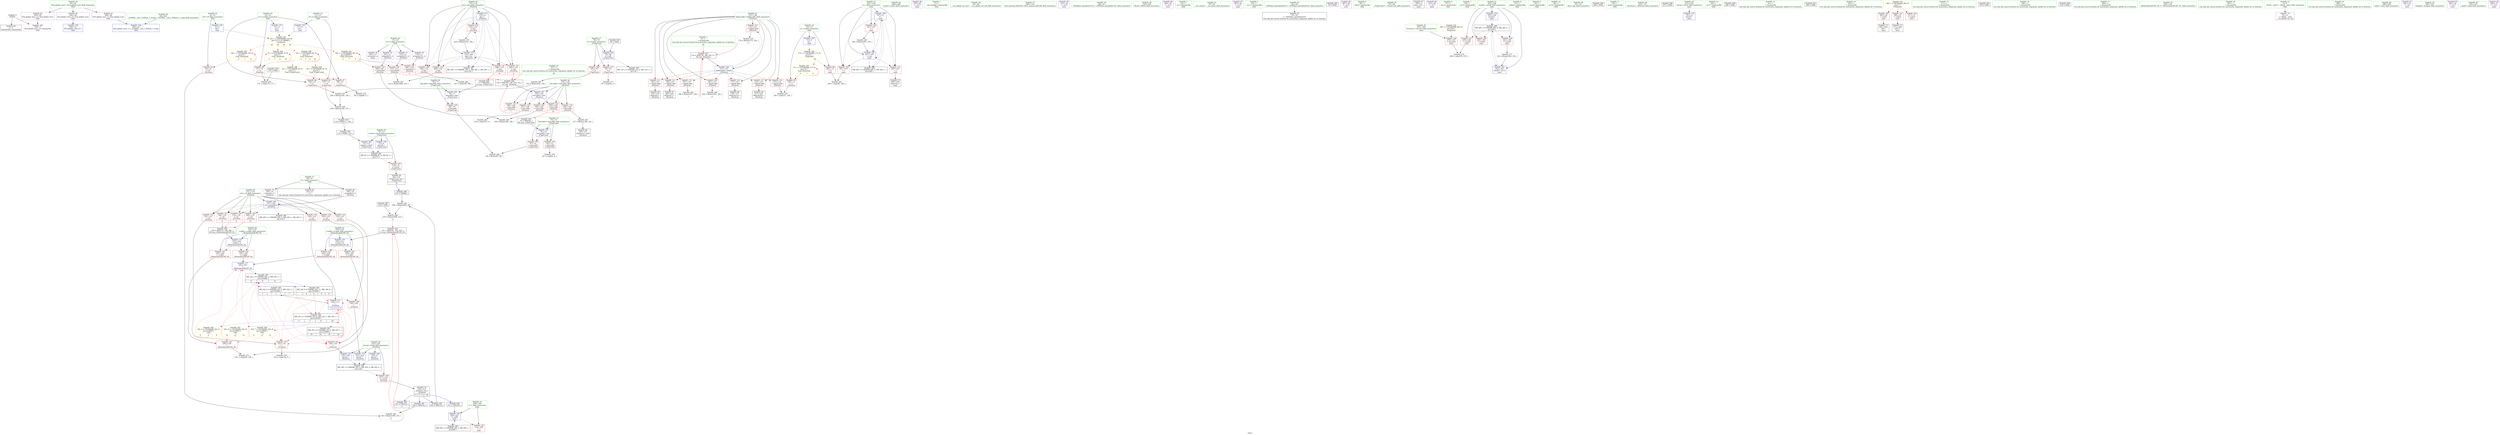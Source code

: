 digraph "SVFG" {
	label="SVFG";

	Node0x5583e8e8d9f0 [shape=record,color=grey,label="{NodeID: 0\nNullPtr}"];
	Node0x5583e8e8d9f0 -> Node0x5583e8e96830[style=solid];
	Node0x5583e8e8d9f0 -> Node0x5583e8e9cbd0[style=solid];
	Node0x5583e8e99e40 [shape=record,color=grey,label="{NodeID: 277\n95 = cmp(94, 9, )\n}"];
	Node0x5583e8e95930 [shape=record,color=red,label="{NodeID: 111\n143\<--127\n\<--depth.addr\n_Z5solveii\n}"];
	Node0x5583e8e95930 -> Node0x5583e8e96cd0[style=solid];
	Node0x5583e8e93b10 [shape=record,color=green,label="{NodeID: 28\n40\<--44\nllvm.global_ctors\<--llvm.global_ctors_field_insensitive\nGlob }"];
	Node0x5583e8e93b10 -> Node0x5583e8e98120[style=solid];
	Node0x5583e8e93b10 -> Node0x5583e8e98220[style=solid];
	Node0x5583e8e93b10 -> Node0x5583e8e98320[style=solid];
	Node0x5583e8eb5690 [shape=record,color=yellow,style=double,label="{NodeID: 305\n14V_1 = ENCHI(MR_14V_0)\npts\{10 \}\nFun[_Z5solveii]|{|<s1>5|<s2>7|<s3>9}}"];
	Node0x5583e8eb5690 -> Node0x5583e8e98420[style=dashed];
	Node0x5583e8eb5690:s1 -> Node0x5583e8eb5690[style=dashed,color=red];
	Node0x5583e8eb5690:s2 -> Node0x5583e8eb5690[style=dashed,color=red];
	Node0x5583e8eb5690:s3 -> Node0x5583e8eb5690[style=dashed,color=red];
	Node0x5583e8e9b9a0 [shape=record,color=red,label="{NodeID: 139\n213\<--212\n\<--arrayidx25\n_Z5solveii\n}"];
	Node0x5583e8e9b9a0 -> Node0x5583e8ea4800[style=solid];
	Node0x5583e8e96430 [shape=record,color=green,label="{NodeID: 56\n285\<--286\nprintf\<--printf_field_insensitive\n}"];
	Node0x5583e8e9d1b0 [shape=record,color=blue,label="{NodeID: 167\n129\<--124\nlast.addr\<--last\n_Z5solveii\n}"];
	Node0x5583e8e9d1b0 -> Node0x5583e8e9a890[style=dashed];
	Node0x5583e8e9d1b0 -> Node0x5583e8e9a960[style=dashed];
	Node0x5583e8e9d1b0 -> Node0x5583e8e9aa30[style=dashed];
	Node0x5583e8e9d1b0 -> Node0x5583e8e9ab00[style=dashed];
	Node0x5583e8e9d1b0 -> Node0x5583e8e9abd0[style=dashed];
	Node0x5583e8e97c40 [shape=record,color=purple,label="{NodeID: 84\n270\<--29\n\<--.str.3\nmain\n}"];
	Node0x5583e8e83750 [shape=record,color=green,label="{NodeID: 1\n7\<--1\n__dso_handle\<--dummyObj\nGlob }"];
	Node0x5583e8e99fc0 [shape=record,color=grey,label="{NodeID: 278\n83 = cmp(82, 9, )\n}"];
	Node0x5583e8e95a00 [shape=record,color=red,label="{NodeID: 112\n165\<--127\n\<--depth.addr\n_Z5solveii\n}"];
	Node0x5583e8e95a00 -> Node0x5583e8e96e70[style=solid];
	Node0x5583e8e93c10 [shape=record,color=green,label="{NodeID: 29\n45\<--46\n__cxx_global_var_init\<--__cxx_global_var_init_field_insensitive\n}"];
	Node0x5583e8eb57a0 [shape=record,color=yellow,style=double,label="{NodeID: 306\n2V_1 = ENCHI(MR_2V_0)\npts\{12 \}\nFun[_Z5solveii]|{<s0>5|<s1>7|<s2>9|<s3>10}}"];
	Node0x5583e8eb57a0:s0 -> Node0x5583e8eb57a0[style=dashed,color=red];
	Node0x5583e8eb57a0:s1 -> Node0x5583e8eb57a0[style=dashed,color=red];
	Node0x5583e8eb57a0:s2 -> Node0x5583e8eb57a0[style=dashed,color=red];
	Node0x5583e8eb57a0:s3 -> Node0x5583e8eb4710[style=dashed,color=red];
	Node0x5583e8e9ba70 [shape=record,color=red,label="{NodeID: 140\n224\<--223\n\<--\n_Z5solveii\n}"];
	Node0x5583e8e9ba70 -> Node0x5583e8e9d760[style=solid];
	Node0x5583e8e96530 [shape=record,color=green,label="{NodeID: 57\n309\<--310\nllvm.memset.p0i8.i64\<--llvm.memset.p0i8.i64_field_insensitive\n}"];
	Node0x5583e8e9d280 [shape=record,color=blue,label="{NodeID: 168\n125\<--9\nretval\<--\n_Z5solveii\n}"];
	Node0x5583e8e9d280 -> Node0x5583e8eb3310[style=dashed];
	Node0x5583e8e97d10 [shape=record,color=purple,label="{NodeID: 85\n272\<--32\n\<--.str.4\nmain\n}"];
	Node0x5583e8e83630 [shape=record,color=green,label="{NodeID: 2\n9\<--1\n\<--dummyObj\nCan only get source location for instruction, argument, global var or function.|{<s0>20}}"];
	Node0x5583e8e83630:s0 -> Node0x5583e8ecfee0[style=solid,color=red];
	Node0x5583e8e9a140 [shape=record,color=grey,label="{NodeID: 279\n153 = cmp(152, 9, )\n}"];
	Node0x5583e8e95ad0 [shape=record,color=red,label="{NodeID: 113\n175\<--127\n\<--depth.addr\n_Z5solveii\n}"];
	Node0x5583e8e95ad0 -> Node0x5583e8e996c0[style=solid];
	Node0x5583e8e93d10 [shape=record,color=green,label="{NodeID: 30\n49\<--50\n_ZNSt8ios_base4InitC1Ev\<--_ZNSt8ios_base4InitC1Ev_field_insensitive\n}"];
	Node0x5583e8eceb30 [shape=record,color=black,label="{NodeID: 390\n181 = PHI(122, )\n|{<s0>6}}"];
	Node0x5583e8eceb30:s0 -> Node0x5583e8ed0620[style=solid,color=red];
	Node0x5583e8eb5880 [shape=record,color=yellow,style=double,label="{NodeID: 307\n17V_1 = ENCHI(MR_17V_0)\npts\{14 \}\nFun[_Z5solveii]|{|<s1>5|<s2>7|<s3>9}}"];
	Node0x5583e8eb5880 -> Node0x5583e8e985c0[style=dashed];
	Node0x5583e8eb5880:s1 -> Node0x5583e8eb5880[style=dashed,color=red];
	Node0x5583e8eb5880:s2 -> Node0x5583e8eb5880[style=dashed,color=red];
	Node0x5583e8eb5880:s3 -> Node0x5583e8eb5880[style=dashed,color=red];
	Node0x5583e8e9bb40 [shape=record,color=red,label="{NodeID: 141\n239\<--232\n\<--a.addr\n_Z8checkminIiEvRT_S0_\n}"];
	Node0x5583e8e9bb40 -> Node0x5583e8e9be80[style=solid];
	Node0x5583e8e96630 [shape=record,color=green,label="{NodeID: 58\n319\<--320\nfflush\<--fflush_field_insensitive\n}"];
	Node0x5583e8e9d350 [shape=record,color=blue,label="{NodeID: 169\n131\<--149\nret\<--arrayidx2\n_Z5solveii\n}"];
	Node0x5583e8e9d350 -> Node0x5583e8e9aca0[style=dashed];
	Node0x5583e8e9d350 -> Node0x5583e8e9ad70[style=dashed];
	Node0x5583e8e9d350 -> Node0x5583e8e9ae40[style=dashed];
	Node0x5583e8e9d350 -> Node0x5583e8e9af10[style=dashed];
	Node0x5583e8e9d350 -> Node0x5583e8e9afe0[style=dashed];
	Node0x5583e8e9d350 -> Node0x5583e8e9b0b0[style=dashed];
	Node0x5583e8e9d350 -> Node0x5583e8e9b180[style=dashed];
	Node0x5583e8e9d350 -> Node0x5583e8eb3810[style=dashed];
	Node0x5583e8e97de0 [shape=record,color=purple,label="{NodeID: 86\n298\<--32\n\<--.str.4\nmain\n}"];
	Node0x5583e8e870c0 [shape=record,color=green,label="{NodeID: 3\n22\<--1\n.str\<--dummyObj\nGlob }"];
	Node0x5583e8e9a2c0 [shape=record,color=grey,label="{NodeID: 280\n197 = cmp(196, 198, )\n}"];
	Node0x5583e8e95ba0 [shape=record,color=red,label="{NodeID: 114\n177\<--127\n\<--depth.addr\n_Z5solveii\n}"];
	Node0x5583e8e95ba0 -> Node0x5583e8e96f40[style=solid];
	Node0x5583e8e93e10 [shape=record,color=green,label="{NodeID: 31\n55\<--56\n__cxa_atexit\<--__cxa_atexit_field_insensitive\n}"];
	Node0x5583e8eceda0 [shape=record,color=black,label="{NodeID: 391\n190 = PHI(122, )\n}"];
	Node0x5583e8eceda0 -> Node0x5583e8ea4080[style=solid];
	Node0x5583e8eb5960 [shape=record,color=yellow,style=double,label="{NodeID: 308\n4V_1 = ENCHI(MR_4V_0)\npts\{16 \}\nFun[_Z5solveii]|{|<s1>5|<s2>7|<s3>9|<s4>10}}"];
	Node0x5583e8eb5960 -> Node0x5583e8e94f70[style=dashed];
	Node0x5583e8eb5960:s1 -> Node0x5583e8eb5960[style=dashed,color=red];
	Node0x5583e8eb5960:s2 -> Node0x5583e8eb5960[style=dashed,color=red];
	Node0x5583e8eb5960:s3 -> Node0x5583e8eb5960[style=dashed,color=red];
	Node0x5583e8eb5960:s4 -> Node0x5583e8eb5230[style=dashed,color=red];
	Node0x5583e8e9bc10 [shape=record,color=red,label="{NodeID: 142\n244\<--232\n\<--a.addr\n_Z8checkminIiEvRT_S0_\n}"];
	Node0x5583e8e9bc10 -> Node0x5583e8e9d9d0[style=solid];
	Node0x5583e8e96730 [shape=record,color=green,label="{NodeID: 59\n42\<--344\n_GLOBAL__sub_I_ACRush_1_0.cpp\<--_GLOBAL__sub_I_ACRush_1_0.cpp_field_insensitive\n}"];
	Node0x5583e8e96730 -> Node0x5583e8e9cad0[style=solid];
	Node0x5583e8e9d420 [shape=record,color=blue,label="{NodeID: 170\n125\<--156\nretval\<--\n_Z5solveii\n}"];
	Node0x5583e8e9d420 -> Node0x5583e8eb3310[style=dashed];
	Node0x5583e8e97eb0 [shape=record,color=purple,label="{NodeID: 87\n283\<--34\n\<--.str.5\nmain\n}"];
	Node0x5583e8e920e0 [shape=record,color=green,label="{NodeID: 4\n24\<--1\n.str.1\<--dummyObj\nGlob }"];
	Node0x5583e8e9a440 [shape=record,color=grey,label="{NodeID: 281\n293 = cmp(291, 292, )\n}"];
	Node0x5583e8e95c70 [shape=record,color=red,label="{NodeID: 115\n187\<--127\n\<--depth.addr\n_Z5solveii\n}"];
	Node0x5583e8e95c70 -> Node0x5583e8ea4380[style=solid];
	Node0x5583e8e93f10 [shape=record,color=green,label="{NodeID: 32\n54\<--60\n_ZNSt8ios_base4InitD1Ev\<--_ZNSt8ios_base4InitD1Ev_field_insensitive\n}"];
	Node0x5583e8e93f10 -> Node0x5583e8e96b00[style=solid];
	Node0x5583e8eceea0 [shape=record,color=black,label="{NodeID: 392\n52 = PHI()\n}"];
	Node0x5583e8e9bce0 [shape=record,color=red,label="{NodeID: 143\n238\<--234\n\<--b.addr\n_Z8checkminIiEvRT_S0_\n}"];
	Node0x5583e8e9bce0 -> Node0x5583e8e99840[style=solid];
	Node0x5583e8e96830 [shape=record,color=black,label="{NodeID: 60\n2\<--3\ndummyVal\<--dummyVal\n}"];
	Node0x5583e8e9d4f0 [shape=record,color=blue,label="{NodeID: 171\n159\<--111\n\<--\n_Z5solveii\n|{|<s1>5|<s2>5|<s3>5|<s4>5}}"];
	Node0x5583e8e9d4f0 -> Node0x5583e8eb2e10[style=dashed];
	Node0x5583e8e9d4f0:s1 -> Node0x5583e8e9b660[style=dashed,color=red];
	Node0x5583e8e9d4f0:s2 -> Node0x5583e8e9b730[style=dashed,color=red];
	Node0x5583e8e9d4f0:s3 -> Node0x5583e8e9d4f0[style=dashed,color=red];
	Node0x5583e8e9d4f0:s4 -> Node0x5583e8eb4210[style=dashed,color=red];
	Node0x5583e8e97f80 [shape=record,color=purple,label="{NodeID: 88\n287\<--36\n\<--.str.6\nmain\n}"];
	Node0x5583e8e92170 [shape=record,color=green,label="{NodeID: 5\n26\<--1\nstdin\<--dummyObj\nGlob }"];
	Node0x5583e8e9a5c0 [shape=record,color=grey,label="{NodeID: 282\n162 = cmp(161, 9, )\n}"];
	Node0x5583e8e9a6f0 [shape=record,color=red,label="{NodeID: 116\n201\<--127\n\<--depth.addr\n_Z5solveii\n}"];
	Node0x5583e8e9a6f0 -> Node0x5583e8ea4980[style=solid];
	Node0x5583e8e94010 [shape=record,color=green,label="{NodeID: 33\n67\<--68\n_Z7getCostii\<--_Z7getCostii_field_insensitive\n}"];
	Node0x5583e8ecef70 [shape=record,color=black,label="{NodeID: 393\n90 = PHI()\n}"];
	Node0x5583e8ecef70 -> Node0x5583e8e9cf40[style=solid];
	Node0x5583e8e9bdb0 [shape=record,color=red,label="{NodeID: 144\n243\<--234\n\<--b.addr\n_Z8checkminIiEvRT_S0_\n}"];
	Node0x5583e8e9bdb0 -> Node0x5583e8e9d9d0[style=solid];
	Node0x5583e8e96930 [shape=record,color=black,label="{NodeID: 61\n250\<--9\nmain_ret\<--\nmain\n}"];
	Node0x5583e8ea2dc0 [shape=record,color=black,label="{NodeID: 255\n110 = PHI(111, 108, )\n}"];
	Node0x5583e8ea2dc0 -> Node0x5583e8ea3360[style=solid];
	Node0x5583e8e9d5c0 [shape=record,color=blue,label="{NodeID: 172\n133\<--9\nkey\<--\n_Z5solveii\n}"];
	Node0x5583e8e9d5c0 -> Node0x5583e8e9b250[style=dashed];
	Node0x5583e8e9d5c0 -> Node0x5583e8e9b320[style=dashed];
	Node0x5583e8e9d5c0 -> Node0x5583e8e9b3f0[style=dashed];
	Node0x5583e8e9d5c0 -> Node0x5583e8e9b4c0[style=dashed];
	Node0x5583e8e9d5c0 -> Node0x5583e8e9b590[style=dashed];
	Node0x5583e8e9d5c0 -> Node0x5583e8e9d690[style=dashed];
	Node0x5583e8e9d5c0 -> Node0x5583e8eb3d10[style=dashed];
	Node0x5583e8e98050 [shape=record,color=purple,label="{NodeID: 89\n315\<--38\n\<--.str.7\nmain\n}"];
	Node0x5583e8e92200 [shape=record,color=green,label="{NodeID: 6\n27\<--1\n.str.2\<--dummyObj\nGlob }"];
	Node0x5583e8ea7010 [shape=record,color=grey,label="{NodeID: 283\n172 = cmp(170, 171, )\n}"];
	Node0x5583e8e9a7c0 [shape=record,color=red,label="{NodeID: 117\n210\<--127\n\<--depth.addr\n_Z5solveii\n}"];
	Node0x5583e8e9a7c0 -> Node0x5583e8e97010[style=solid];
	Node0x5583e8e94110 [shape=record,color=green,label="{NodeID: 34\n72\<--73\nretval\<--retval_field_insensitive\n_Z7getCostii\n}"];
	Node0x5583e8e94110 -> Node0x5583e8e952b0[style=solid];
	Node0x5583e8e94110 -> Node0x5583e8e9ce70[style=solid];
	Node0x5583e8e94110 -> Node0x5583e8e9d010[style=solid];
	Node0x5583e8ecf040 [shape=record,color=black,label="{NodeID: 394\n170 = PHI()\n}"];
	Node0x5583e8ecf040 -> Node0x5583e8ea7010[style=solid];
	Node0x5583e8e9be80 [shape=record,color=red,label="{NodeID: 145\n240\<--239\n\<--\n_Z8checkminIiEvRT_S0_\n}"];
	Node0x5583e8e9be80 -> Node0x5583e8e99840[style=solid];
	Node0x5583e8e96a00 [shape=record,color=black,label="{NodeID: 62\n20\<--19\n\<--f\nCan only get source location for instruction, argument, global var or function.}"];
	Node0x5583e8ea3360 [shape=record,color=black,label="{NodeID: 256\n113 = PHI(9, 110, )\n}"];
	Node0x5583e8ea3360 -> Node0x5583e8e9d010[style=solid];
	Node0x5583e8e9d690 [shape=record,color=blue,label="{NodeID: 173\n133\<--220\nkey\<--inc\n_Z5solveii\n}"];
	Node0x5583e8e9d690 -> Node0x5583e8e9b250[style=dashed];
	Node0x5583e8e9d690 -> Node0x5583e8e9b320[style=dashed];
	Node0x5583e8e9d690 -> Node0x5583e8e9b3f0[style=dashed];
	Node0x5583e8e9d690 -> Node0x5583e8e9b4c0[style=dashed];
	Node0x5583e8e9d690 -> Node0x5583e8e9b590[style=dashed];
	Node0x5583e8e9d690 -> Node0x5583e8e9d690[style=dashed];
	Node0x5583e8e9d690 -> Node0x5583e8eb3d10[style=dashed];
	Node0x5583e8e98120 [shape=record,color=purple,label="{NodeID: 90\n348\<--40\nllvm.global_ctors_0\<--llvm.global_ctors\nGlob }"];
	Node0x5583e8e98120 -> Node0x5583e8e9c9d0[style=solid];
	Node0x5583e8e92290 [shape=record,color=green,label="{NodeID: 7\n29\<--1\n.str.3\<--dummyObj\nGlob }"];
	Node0x5583e8eafc10 [shape=record,color=black,label="{NodeID: 284\nMR_6V_3 = PHI(MR_6V_4, MR_6V_2, )\npts\{73 \}\n}"];
	Node0x5583e8eafc10 -> Node0x5583e8e952b0[style=dashed];
	Node0x5583e8e9a890 [shape=record,color=red,label="{NodeID: 118\n146\<--129\n\<--last.addr\n_Z5solveii\n}"];
	Node0x5583e8e9a890 -> Node0x5583e8ea4500[style=solid];
	Node0x5583e8e941e0 [shape=record,color=green,label="{NodeID: 35\n74\<--75\nlast.addr\<--last.addr_field_insensitive\n_Z7getCostii\n}"];
	Node0x5583e8e941e0 -> Node0x5583e8e95380[style=solid];
	Node0x5583e8e941e0 -> Node0x5583e8e95450[style=solid];
	Node0x5583e8e941e0 -> Node0x5583e8e9ccd0[style=solid];
	Node0x5583e8ecf110 [shape=record,color=black,label="{NodeID: 395\n204 = PHI(122, )\n}"];
	Node0x5583e8ecf110 -> Node0x5583e8ea3f00[style=solid];
	Node0x5583e8e9bf50 [shape=record,color=red,label="{NodeID: 146\n279\<--253\n\<--testcase\nmain\n}"];
	Node0x5583e8e9bf50 -> Node0x5583e8e999c0[style=solid];
	Node0x5583e8e96b00 [shape=record,color=black,label="{NodeID: 63\n53\<--54\n\<--_ZNSt8ios_base4InitD1Ev\nCan only get source location for instruction, argument, global var or function.}"];
	Node0x5583e8ea3900 [shape=record,color=grey,label="{NodeID: 257\n106 = Binary(103, 105, )\n}"];
	Node0x5583e8ea3900 -> Node0x5583e8ea3a80[style=solid];
	Node0x5583e8e9d760 [shape=record,color=blue,label="{NodeID: 174\n125\<--224\nretval\<--\n_Z5solveii\n}"];
	Node0x5583e8e9d760 -> Node0x5583e8eb3310[style=dashed];
	Node0x5583e8e98220 [shape=record,color=purple,label="{NodeID: 91\n349\<--40\nllvm.global_ctors_1\<--llvm.global_ctors\nGlob }"];
	Node0x5583e8e98220 -> Node0x5583e8e9cad0[style=solid];
	Node0x5583e8e92ad0 [shape=record,color=green,label="{NodeID: 8\n31\<--1\nstdout\<--dummyObj\nGlob }"];
	Node0x5583e8eb0110 [shape=record,color=black,label="{NodeID: 285\nMR_12V_2 = PHI(MR_12V_3, MR_12V_1, )\npts\{79 \}\n}"];
	Node0x5583e8e9a960 [shape=record,color=red,label="{NodeID: 119\n161\<--129\n\<--last.addr\n_Z5solveii\n}"];
	Node0x5583e8e9a960 -> Node0x5583e8e9a5c0[style=solid];
	Node0x5583e8e942b0 [shape=record,color=green,label="{NodeID: 36\n76\<--77\nkey.addr\<--key.addr_field_insensitive\n_Z7getCostii\n}"];
	Node0x5583e8e942b0 -> Node0x5583e8e95520[style=solid];
	Node0x5583e8e942b0 -> Node0x5583e8e9cda0[style=solid];
	Node0x5583e8ecf2e0 [shape=record,color=black,label="{NodeID: 396\n207 = PHI(69, )\n}"];
	Node0x5583e8ecf2e0 -> Node0x5583e8ea3f00[style=solid];
	Node0x5583e8e9c020 [shape=record,color=red,label="{NodeID: 147\n278\<--255\n\<--caseId\nmain\n}"];
	Node0x5583e8e9c020 -> Node0x5583e8e999c0[style=solid];
	Node0x5583e8e96c00 [shape=record,color=black,label="{NodeID: 64\n69\<--116\n_Z7getCostii_ret\<--\n_Z7getCostii\n|{<s0>10}}"];
	Node0x5583e8e96c00:s0 -> Node0x5583e8ecf2e0[style=solid,color=blue];
	Node0x5583e8ea3a80 [shape=record,color=grey,label="{NodeID: 258\n108 = Binary(106, 107, )\n}"];
	Node0x5583e8ea3a80 -> Node0x5583e8ea2dc0[style=solid];
	Node0x5583e8e9d830 [shape=record,color=blue,label="{NodeID: 175\n232\<--230\na.addr\<--a\n_Z8checkminIiEvRT_S0_\n}"];
	Node0x5583e8e9d830 -> Node0x5583e8e9bb40[style=dashed];
	Node0x5583e8e9d830 -> Node0x5583e8e9bc10[style=dashed];
	Node0x5583e8e98320 [shape=record,color=purple,label="{NodeID: 92\n350\<--40\nllvm.global_ctors_2\<--llvm.global_ctors\nGlob }"];
	Node0x5583e8e98320 -> Node0x5583e8e9cbd0[style=solid];
	Node0x5583e8e92b60 [shape=record,color=green,label="{NodeID: 9\n32\<--1\n.str.4\<--dummyObj\nGlob }"];
	Node0x5583e8e9aa30 [shape=record,color=red,label="{NodeID: 120\n164\<--129\n\<--last.addr\n_Z5solveii\n}"];
	Node0x5583e8e9aa30 -> Node0x5583e8ea4b00[style=solid];
	Node0x5583e8e94380 [shape=record,color=green,label="{NodeID: 37\n78\<--79\nd\<--d_field_insensitive\n_Z7getCostii\n}"];
	Node0x5583e8e94380 -> Node0x5583e8e955f0[style=solid];
	Node0x5583e8e94380 -> Node0x5583e8e956c0[style=solid];
	Node0x5583e8e94380 -> Node0x5583e8e9cf40[style=solid];
	Node0x5583e8ecf420 [shape=record,color=black,label="{NodeID: 397\n215 = PHI()\n}"];
	Node0x5583e8ecf420 -> Node0x5583e8ea4680[style=solid];
	Node0x5583e8eb66b0 [shape=record,color=yellow,style=double,label="{NodeID: 314\n30V_1 = ENCHI(MR_30V_0)\npts\{180000 \}\nFun[_Z5solveii]|{|<s3>5|<s4>7|<s5>9}}"];
	Node0x5583e8eb66b0 -> Node0x5583e8e9b800[style=dashed];
	Node0x5583e8eb66b0 -> Node0x5583e8e9b8d0[style=dashed];
	Node0x5583e8eb66b0 -> Node0x5583e8e9b9a0[style=dashed];
	Node0x5583e8eb66b0:s3 -> Node0x5583e8eb66b0[style=dashed,color=red];
	Node0x5583e8eb66b0:s4 -> Node0x5583e8eb66b0[style=dashed,color=red];
	Node0x5583e8eb66b0:s5 -> Node0x5583e8eb66b0[style=dashed,color=red];
	Node0x5583e8e9c0f0 [shape=record,color=red,label="{NodeID: 148\n282\<--255\n\<--caseId\nmain\n}"];
	Node0x5583e8e96cd0 [shape=record,color=black,label="{NodeID: 65\n144\<--143\nidxprom\<--\n_Z5solveii\n}"];
	Node0x5583e8ea3c00 [shape=record,color=grey,label="{NodeID: 259\n103 = Binary(102, 104, )\n}"];
	Node0x5583e8ea3c00 -> Node0x5583e8ea3900[style=solid];
	Node0x5583e8e9d900 [shape=record,color=blue,label="{NodeID: 176\n234\<--231\nb.addr\<--b\n_Z8checkminIiEvRT_S0_\n}"];
	Node0x5583e8e9d900 -> Node0x5583e8e9bce0[style=dashed];
	Node0x5583e8e9d900 -> Node0x5583e8e9bdb0[style=dashed];
	Node0x5583e8e98420 [shape=record,color=red,label="{NodeID: 93\n191\<--8\n\<--cD\n_Z5solveii\n}"];
	Node0x5583e8e98420 -> Node0x5583e8ea4080[style=solid];
	Node0x5583e8e92bf0 [shape=record,color=green,label="{NodeID: 10\n34\<--1\n.str.5\<--dummyObj\nGlob }"];
	Node0x5583e8eb0b10 [shape=record,color=black,label="{NodeID: 287\nMR_32V_3 = PHI(MR_32V_2, MR_32V_1, )\npts\{210000 \}\n|{<s0>6|<s1>8|<s2>12}}"];
	Node0x5583e8eb0b10:s0 -> Node0x5583e8eb2e10[style=dashed,color=blue];
	Node0x5583e8eb0b10:s1 -> Node0x5583e8eb2910[style=dashed,color=blue];
	Node0x5583e8eb0b10:s2 -> Node0x5583e8eb2910[style=dashed,color=blue];
	Node0x5583e8e9ab00 [shape=record,color=red,label="{NodeID: 121\n189\<--129\n\<--last.addr\n_Z5solveii\n|{<s0>7}}"];
	Node0x5583e8e9ab00:s0 -> Node0x5583e8ed0290[style=solid,color=red];
	Node0x5583e8e94450 [shape=record,color=green,label="{NodeID: 38\n91\<--92\nabs\<--abs_field_insensitive\n}"];
	Node0x5583e8ecf4f0 [shape=record,color=black,label="{NodeID: 398\n288 = PHI()\n}"];
	Node0x5583e8e9c1c0 [shape=record,color=red,label="{NodeID: 149\n322\<--255\n\<--caseId\nmain\n}"];
	Node0x5583e8e9c1c0 -> Node0x5583e8ea4e00[style=solid];
	Node0x5583e8e96da0 [shape=record,color=black,label="{NodeID: 66\n148\<--147\nidxprom1\<--add\n_Z5solveii\n}"];
	Node0x5583e8ea3d80 [shape=record,color=grey,label="{NodeID: 260\n89 = Binary(87, 88, )\n}"];
	Node0x5583e8e9d9d0 [shape=record,color=blue,label="{NodeID: 177\n244\<--243\n\<--\n_Z8checkminIiEvRT_S0_\n}"];
	Node0x5583e8e9d9d0 -> Node0x5583e8eb0b10[style=dashed];
	Node0x5583e8e984f0 [shape=record,color=red,label="{NodeID: 94\n107\<--11\n\<--cI\n_Z7getCostii\n}"];
	Node0x5583e8e984f0 -> Node0x5583e8ea3a80[style=solid];
	Node0x5583e8e92c80 [shape=record,color=green,label="{NodeID: 11\n36\<--1\n.str.6\<--dummyObj\nGlob }"];
	Node0x5583e8eb1010 [shape=record,color=black,label="{NodeID: 288\nMR_46V_3 = PHI(MR_46V_4, MR_46V_2, )\npts\{256 \}\n}"];
	Node0x5583e8eb1010 -> Node0x5583e8e9c020[style=dashed];
	Node0x5583e8eb1010 -> Node0x5583e8e9c0f0[style=dashed];
	Node0x5583e8eb1010 -> Node0x5583e8e9c1c0[style=dashed];
	Node0x5583e8eb1010 -> Node0x5583e8e9deb0[style=dashed];
	Node0x5583e8e9abd0 [shape=record,color=red,label="{NodeID: 122\n205\<--129\n\<--last.addr\n_Z5solveii\n|{<s0>10}}"];
	Node0x5583e8e9abd0:s0 -> Node0x5583e8ecfc00[style=solid,color=red];
	Node0x5583e8e94550 [shape=record,color=green,label="{NodeID: 39\n120\<--121\n_Z5solveii\<--_Z5solveii_field_insensitive\n}"];
	Node0x5583e8ecf5c0 [shape=record,color=black,label="{NodeID: 399\n273 = PHI()\n}"];
	Node0x5583e8e9c290 [shape=record,color=red,label="{NodeID: 150\n291\<--257\n\<--i\nmain\n}"];
	Node0x5583e8e9c290 -> Node0x5583e8e9a440[style=solid];
	Node0x5583e8e96e70 [shape=record,color=black,label="{NodeID: 67\n166\<--165\nidxprom7\<--\n_Z5solveii\n}"];
	Node0x5583e8ea3f00 [shape=record,color=grey,label="{NodeID: 261\n208 = Binary(204, 207, )\n}"];
	Node0x5583e8ea3f00 -> Node0x5583e8ea4680[style=solid];
	Node0x5583e8e9daa0 [shape=record,color=blue,label="{NodeID: 178\n251\<--9\nretval\<--\nmain\n}"];
	Node0x5583e8e985c0 [shape=record,color=red,label="{NodeID: 95\n138\<--13\n\<--n\n_Z5solveii\n}"];
	Node0x5583e8e985c0 -> Node0x5583e8e99cc0[style=solid];
	Node0x5583e8e92d10 [shape=record,color=green,label="{NodeID: 12\n38\<--1\n.str.7\<--dummyObj\nGlob }"];
	Node0x5583e8eb1510 [shape=record,color=black,label="{NodeID: 289\nMR_48V_2 = PHI(MR_48V_4, MR_48V_1, )\npts\{258 \}\n}"];
	Node0x5583e8eb1510 -> Node0x5583e8e9dc40[style=dashed];
	Node0x5583e8e9aca0 [shape=record,color=red,label="{NodeID: 123\n151\<--131\n\<--ret\n_Z5solveii\n}"];
	Node0x5583e8e9aca0 -> Node0x5583e8e9b660[style=solid];
	Node0x5583e8e94650 [shape=record,color=green,label="{NodeID: 40\n125\<--126\nretval\<--retval_field_insensitive\n_Z5solveii\n}"];
	Node0x5583e8e94650 -> Node0x5583e8e95790[style=solid];
	Node0x5583e8e94650 -> Node0x5583e8e9d280[style=solid];
	Node0x5583e8e94650 -> Node0x5583e8e9d420[style=solid];
	Node0x5583e8e94650 -> Node0x5583e8e9d760[style=solid];
	Node0x5583e8ecf690 [shape=record,color=black,label="{NodeID: 400\n284 = PHI()\n}"];
	Node0x5583e8e9c360 [shape=record,color=red,label="{NodeID: 151\n295\<--257\n\<--i\nmain\n}"];
	Node0x5583e8e9c360 -> Node0x5583e8e97350[style=solid];
	Node0x5583e8e96f40 [shape=record,color=black,label="{NodeID: 68\n178\<--177\nidxprom12\<--\n_Z5solveii\n}"];
	Node0x5583e8ea4080 [shape=record,color=grey,label="{NodeID: 262\n192 = Binary(190, 191, )\n|{<s0>8}}"];
	Node0x5583e8ea4080:s0 -> Node0x5583e8ed0620[style=solid,color=red];
	Node0x5583e8e9db70 [shape=record,color=blue,label="{NodeID: 179\n255\<--104\ncaseId\<--\nmain\n}"];
	Node0x5583e8e9db70 -> Node0x5583e8eb1010[style=dashed];
	Node0x5583e8e94d00 [shape=record,color=red,label="{NodeID: 96\n292\<--13\n\<--n\nmain\n}"];
	Node0x5583e8e94d00 -> Node0x5583e8e9a440[style=solid];
	Node0x5583e8e92da0 [shape=record,color=green,label="{NodeID: 13\n41\<--1\n\<--dummyObj\nCan only get source location for instruction, argument, global var or function.}"];
	Node0x5583e8eb1a10 [shape=record,color=black,label="{NodeID: 290\nMR_50V_2 = PHI(MR_50V_3, MR_50V_1, )\npts\{260 \}\n}"];
	Node0x5583e8eb1a10 -> Node0x5583e8e9dde0[style=dashed];
	Node0x5583e8e9ad70 [shape=record,color=red,label="{NodeID: 124\n155\<--131\n\<--ret\n_Z5solveii\n}"];
	Node0x5583e8e9ad70 -> Node0x5583e8e9b730[style=solid];
	Node0x5583e8e94720 [shape=record,color=green,label="{NodeID: 41\n127\<--128\ndepth.addr\<--depth.addr_field_insensitive\n_Z5solveii\n}"];
	Node0x5583e8e94720 -> Node0x5583e8e95860[style=solid];
	Node0x5583e8e94720 -> Node0x5583e8e95930[style=solid];
	Node0x5583e8e94720 -> Node0x5583e8e95a00[style=solid];
	Node0x5583e8e94720 -> Node0x5583e8e95ad0[style=solid];
	Node0x5583e8e94720 -> Node0x5583e8e95ba0[style=solid];
	Node0x5583e8e94720 -> Node0x5583e8e95c70[style=solid];
	Node0x5583e8e94720 -> Node0x5583e8e9a6f0[style=solid];
	Node0x5583e8e94720 -> Node0x5583e8e9a7c0[style=solid];
	Node0x5583e8e94720 -> Node0x5583e8e9d0e0[style=solid];
	Node0x5583e8ecf760 [shape=record,color=black,label="{NodeID: 401\n299 = PHI()\n}"];
	Node0x5583e8e9c430 [shape=record,color=red,label="{NodeID: 152\n301\<--257\n\<--i\nmain\n}"];
	Node0x5583e8e9c430 -> Node0x5583e8ea4200[style=solid];
	Node0x5583e8e97010 [shape=record,color=black,label="{NodeID: 69\n211\<--210\nidxprom24\<--\n_Z5solveii\n}"];
	Node0x5583e8ea4200 [shape=record,color=grey,label="{NodeID: 263\n302 = Binary(301, 104, )\n}"];
	Node0x5583e8ea4200 -> Node0x5583e8e9dd10[style=solid];
	Node0x5583e8e9dc40 [shape=record,color=blue,label="{NodeID: 180\n257\<--9\ni\<--\nmain\n}"];
	Node0x5583e8e9dc40 -> Node0x5583e8e9c290[style=dashed];
	Node0x5583e8e9dc40 -> Node0x5583e8e9c360[style=dashed];
	Node0x5583e8e9dc40 -> Node0x5583e8e9c430[style=dashed];
	Node0x5583e8e9dc40 -> Node0x5583e8e9dd10[style=dashed];
	Node0x5583e8e9dc40 -> Node0x5583e8eb1510[style=dashed];
	Node0x5583e8e94dd0 [shape=record,color=red,label="{NodeID: 97\n98\<--15\n\<--m\n_Z7getCostii\n}"];
	Node0x5583e8e94dd0 -> Node0x5583e8e99b40[style=solid];
	Node0x5583e8e92e30 [shape=record,color=green,label="{NodeID: 14\n104\<--1\n\<--dummyObj\nCan only get source location for instruction, argument, global var or function.}"];
	Node0x5583e8eb1f10 [shape=record,color=black,label="{NodeID: 291\nMR_32V_2 = PHI(MR_32V_3, MR_32V_1, )\npts\{210000 \}\n|{<s0>20|<s1>20|<s2>20|<s3>20}}"];
	Node0x5583e8eb1f10:s0 -> Node0x5583e8e9b660[style=dashed,color=red];
	Node0x5583e8eb1f10:s1 -> Node0x5583e8e9b730[style=dashed,color=red];
	Node0x5583e8eb1f10:s2 -> Node0x5583e8e9d4f0[style=dashed,color=red];
	Node0x5583e8eb1f10:s3 -> Node0x5583e8eb4210[style=dashed,color=red];
	Node0x5583e8e9ae40 [shape=record,color=red,label="{NodeID: 125\n159\<--131\n\<--ret\n_Z5solveii\n}"];
	Node0x5583e8e9ae40 -> Node0x5583e8e9d4f0[style=solid];
	Node0x5583e8e947f0 [shape=record,color=green,label="{NodeID: 42\n129\<--130\nlast.addr\<--last.addr_field_insensitive\n_Z5solveii\n}"];
	Node0x5583e8e947f0 -> Node0x5583e8e9a890[style=solid];
	Node0x5583e8e947f0 -> Node0x5583e8e9a960[style=solid];
	Node0x5583e8e947f0 -> Node0x5583e8e9aa30[style=solid];
	Node0x5583e8e947f0 -> Node0x5583e8e9ab00[style=solid];
	Node0x5583e8e947f0 -> Node0x5583e8e9abd0[style=solid];
	Node0x5583e8e947f0 -> Node0x5583e8e9d1b0[style=solid];
	Node0x5583e8ecf830 [shape=record,color=black,label="{NodeID: 402\n311 = PHI(122, )\n}"];
	Node0x5583e8ecf830 -> Node0x5583e8e9dde0[style=solid];
	Node0x5583e8eb6b40 [shape=record,color=yellow,style=double,label="{NodeID: 319\n39V_1 = ENCHI(MR_39V_0)\npts\{1 \}\nFun[main]}"];
	Node0x5583e8eb6b40 -> Node0x5583e8e95040[style=dashed];
	Node0x5583e8eb6b40 -> Node0x5583e8e95110[style=dashed];
	Node0x5583e8eb6b40 -> Node0x5583e8e951e0[style=dashed];
	Node0x5583e8e9c500 [shape=record,color=red,label="{NodeID: 153\n314\<--259\n\<--r\nmain\n}"];
	Node0x5583e8e970e0 [shape=record,color=black,label="{NodeID: 70\n122\<--227\n_Z5solveii_ret\<--\n_Z5solveii\n|{<s0>5|<s1>7|<s2>9|<s3>20}}"];
	Node0x5583e8e970e0:s0 -> Node0x5583e8eceb30[style=solid,color=blue];
	Node0x5583e8e970e0:s1 -> Node0x5583e8eceda0[style=solid,color=blue];
	Node0x5583e8e970e0:s2 -> Node0x5583e8ecf110[style=solid,color=blue];
	Node0x5583e8e970e0:s3 -> Node0x5583e8ecf830[style=solid,color=blue];
	Node0x5583e8ea4380 [shape=record,color=grey,label="{NodeID: 264\n188 = Binary(187, 104, )\n|{<s0>7}}"];
	Node0x5583e8ea4380:s0 -> Node0x5583e8ecfee0[style=solid,color=red];
	Node0x5583e8e9dd10 [shape=record,color=blue,label="{NodeID: 181\n257\<--302\ni\<--inc\nmain\n}"];
	Node0x5583e8e9dd10 -> Node0x5583e8e9c290[style=dashed];
	Node0x5583e8e9dd10 -> Node0x5583e8e9c360[style=dashed];
	Node0x5583e8e9dd10 -> Node0x5583e8e9c430[style=dashed];
	Node0x5583e8e9dd10 -> Node0x5583e8e9dd10[style=dashed];
	Node0x5583e8e9dd10 -> Node0x5583e8eb1510[style=dashed];
	Node0x5583e8e94ea0 [shape=record,color=red,label="{NodeID: 98\n105\<--15\n\<--m\n_Z7getCostii\n}"];
	Node0x5583e8e94ea0 -> Node0x5583e8ea3900[style=solid];
	Node0x5583e8e92f00 [shape=record,color=green,label="{NodeID: 15\n111\<--1\n\<--dummyObj\nCan only get source location for instruction, argument, global var or function.}"];
	Node0x5583e8e9af10 [shape=record,color=red,label="{NodeID: 126\n174\<--131\n\<--ret\n_Z5solveii\n|{<s0>6}}"];
	Node0x5583e8e9af10:s0 -> Node0x5583e8ed0490[style=solid,color=red];
	Node0x5583e8e948c0 [shape=record,color=green,label="{NodeID: 43\n131\<--132\nret\<--ret_field_insensitive\n_Z5solveii\n}"];
	Node0x5583e8e948c0 -> Node0x5583e8e9aca0[style=solid];
	Node0x5583e8e948c0 -> Node0x5583e8e9ad70[style=solid];
	Node0x5583e8e948c0 -> Node0x5583e8e9ae40[style=solid];
	Node0x5583e8e948c0 -> Node0x5583e8e9af10[style=solid];
	Node0x5583e8e948c0 -> Node0x5583e8e9afe0[style=solid];
	Node0x5583e8e948c0 -> Node0x5583e8e9b0b0[style=solid];
	Node0x5583e8e948c0 -> Node0x5583e8e9b180[style=solid];
	Node0x5583e8e948c0 -> Node0x5583e8e9d350[style=solid];
	Node0x5583e8ecfa60 [shape=record,color=black,label="{NodeID: 403\n316 = PHI()\n}"];
	Node0x5583e8eb6c50 [shape=record,color=yellow,style=double,label="{NodeID: 320\n17V_1 = ENCHI(MR_17V_0)\npts\{14 \}\nFun[main]|{|<s1>20}}"];
	Node0x5583e8eb6c50 -> Node0x5583e8e94d00[style=dashed];
	Node0x5583e8eb6c50:s1 -> Node0x5583e8eb5880[style=dashed,color=red];
	Node0x5583e8e9c5d0 [shape=record,color=blue,label="{NodeID: 154\n8\<--9\ncD\<--\nGlob }"];
	Node0x5583e8e9c5d0 -> Node0x5583e8eb7270[style=dashed];
	Node0x5583e8e971b0 [shape=record,color=black,label="{NodeID: 71\n265\<--262\ncall\<--\nmain\n}"];
	Node0x5583e8ea4500 [shape=record,color=grey,label="{NodeID: 265\n147 = Binary(146, 104, )\n}"];
	Node0x5583e8ea4500 -> Node0x5583e8e96da0[style=solid];
	Node0x5583e8e9dde0 [shape=record,color=blue,label="{NodeID: 182\n259\<--311\nr\<--call9\nmain\n}"];
	Node0x5583e8e9dde0 -> Node0x5583e8e9c500[style=dashed];
	Node0x5583e8e9dde0 -> Node0x5583e8eb1a10[style=dashed];
	Node0x5583e8e94f70 [shape=record,color=red,label="{NodeID: 99\n171\<--15\n\<--m\n_Z5solveii\n}"];
	Node0x5583e8e94f70 -> Node0x5583e8ea7010[style=solid];
	Node0x5583e8e92fd0 [shape=record,color=green,label="{NodeID: 16\n198\<--1\n\<--dummyObj\nCan only get source location for instruction, argument, global var or function.}"];
	Node0x5583e8eb2910 [shape=record,color=black,label="{NodeID: 293\nMR_32V_9 = PHI(MR_32V_11, MR_32V_8, )\npts\{210000 \}\n|{|<s2>9|<s3>9|<s4>9|<s5>9}}"];
	Node0x5583e8eb2910 -> Node0x5583e8e9ba70[style=dashed];
	Node0x5583e8eb2910 -> Node0x5583e8eb4210[style=dashed];
	Node0x5583e8eb2910:s2 -> Node0x5583e8e9b660[style=dashed,color=red];
	Node0x5583e8eb2910:s3 -> Node0x5583e8e9b730[style=dashed,color=red];
	Node0x5583e8eb2910:s4 -> Node0x5583e8e9d4f0[style=dashed,color=red];
	Node0x5583e8eb2910:s5 -> Node0x5583e8eb4210[style=dashed,color=red];
	Node0x5583e8e9afe0 [shape=record,color=red,label="{NodeID: 127\n186\<--131\n\<--ret\n_Z5solveii\n|{<s0>8}}"];
	Node0x5583e8e9afe0:s0 -> Node0x5583e8ed0490[style=solid,color=red];
	Node0x5583e8e94990 [shape=record,color=green,label="{NodeID: 44\n133\<--134\nkey\<--key_field_insensitive\n_Z5solveii\n}"];
	Node0x5583e8e94990 -> Node0x5583e8e9b250[style=solid];
	Node0x5583e8e94990 -> Node0x5583e8e9b320[style=solid];
	Node0x5583e8e94990 -> Node0x5583e8e9b3f0[style=solid];
	Node0x5583e8e94990 -> Node0x5583e8e9b4c0[style=solid];
	Node0x5583e8e94990 -> Node0x5583e8e9b590[style=solid];
	Node0x5583e8e94990 -> Node0x5583e8e9d5c0[style=solid];
	Node0x5583e8e94990 -> Node0x5583e8e9d690[style=solid];
	Node0x5583e8ecfb30 [shape=record,color=black,label="{NodeID: 404\n318 = PHI()\n}"];
	Node0x5583e8e9c6d0 [shape=record,color=blue,label="{NodeID: 155\n11\<--9\ncI\<--\nGlob }"];
	Node0x5583e8e9c6d0 -> Node0x5583e8eb7270[style=dashed];
	Node0x5583e8e97280 [shape=record,color=black,label="{NodeID: 72\n271\<--268\ncall1\<--\nmain\n}"];
	Node0x5583e8ea4680 [shape=record,color=grey,label="{NodeID: 266\n216 = Binary(208, 215, )\n|{<s0>12}}"];
	Node0x5583e8ea4680:s0 -> Node0x5583e8ed0620[style=solid,color=red];
	Node0x5583e8e9deb0 [shape=record,color=blue,label="{NodeID: 183\n255\<--323\ncaseId\<--inc13\nmain\n}"];
	Node0x5583e8e9deb0 -> Node0x5583e8eb1010[style=dashed];
	Node0x5583e8e95040 [shape=record,color=red,label="{NodeID: 100\n262\<--26\n\<--stdin\nmain\n}"];
	Node0x5583e8e95040 -> Node0x5583e8e971b0[style=solid];
	Node0x5583e8e930a0 [shape=record,color=green,label="{NodeID: 17\n306\<--1\n\<--dummyObj\nCan only get source location for instruction, argument, global var or function.}"];
	Node0x5583e8eb2e10 [shape=record,color=black,label="{NodeID: 294\nMR_32V_6 = PHI(MR_32V_5, MR_32V_3, )\npts\{210000 \}\n|{<s0>7|<s1>7|<s2>7|<s3>7}}"];
	Node0x5583e8eb2e10:s0 -> Node0x5583e8e9b660[style=dashed,color=red];
	Node0x5583e8eb2e10:s1 -> Node0x5583e8e9b730[style=dashed,color=red];
	Node0x5583e8eb2e10:s2 -> Node0x5583e8e9d4f0[style=dashed,color=red];
	Node0x5583e8eb2e10:s3 -> Node0x5583e8eb4210[style=dashed,color=red];
	Node0x5583e8e9b0b0 [shape=record,color=red,label="{NodeID: 128\n200\<--131\n\<--ret\n_Z5solveii\n|{<s0>12}}"];
	Node0x5583e8e9b0b0:s0 -> Node0x5583e8ed0490[style=solid,color=red];
	Node0x5583e8e94a60 [shape=record,color=green,label="{NodeID: 45\n183\<--184\n_Z8checkminIiEvRT_S0_\<--_Z8checkminIiEvRT_S0__field_insensitive\n}"];
	Node0x5583e8ecfc00 [shape=record,color=black,label="{NodeID: 405\n70 = PHI(205, )\n0th arg _Z7getCostii }"];
	Node0x5583e8ecfc00 -> Node0x5583e8e9ccd0[style=solid];
	Node0x5583e8eb6e10 [shape=record,color=yellow,style=double,label="{NodeID: 322\n44V_1 = ENCHI(MR_44V_0)\npts\{254 \}\nFun[main]}"];
	Node0x5583e8eb6e10 -> Node0x5583e8e9bf50[style=dashed];
	Node0x5583e8e9c7d0 [shape=record,color=blue,label="{NodeID: 156\n13\<--9\nn\<--\nGlob }"];
	Node0x5583e8e9c7d0 -> Node0x5583e8eb6c50[style=dashed];
	Node0x5583e8e97350 [shape=record,color=black,label="{NodeID: 73\n296\<--295\nidxprom\<--\nmain\n}"];
	Node0x5583e8ea4800 [shape=record,color=grey,label="{NodeID: 267\n214 = Binary(209, 213, )\n}"];
	Node0x5583e8e95110 [shape=record,color=red,label="{NodeID: 101\n268\<--31\n\<--stdout\nmain\n}"];
	Node0x5583e8e95110 -> Node0x5583e8e97280[style=solid];
	Node0x5583e8e93170 [shape=record,color=green,label="{NodeID: 18\n307\<--1\n\<--dummyObj\nCan only get source location for instruction, argument, global var or function.}"];
	Node0x5583e8eb3310 [shape=record,color=black,label="{NodeID: 295\nMR_20V_3 = PHI(MR_20V_5, MR_20V_2, MR_20V_4, )\npts\{126 \}\n}"];
	Node0x5583e8eb3310 -> Node0x5583e8e95790[style=dashed];
	Node0x5583e8e9b180 [shape=record,color=red,label="{NodeID: 129\n223\<--131\n\<--ret\n_Z5solveii\n}"];
	Node0x5583e8e9b180 -> Node0x5583e8e9ba70[style=solid];
	Node0x5583e8e94b60 [shape=record,color=green,label="{NodeID: 46\n232\<--233\na.addr\<--a.addr_field_insensitive\n_Z8checkminIiEvRT_S0_\n}"];
	Node0x5583e8e94b60 -> Node0x5583e8e9bb40[style=solid];
	Node0x5583e8e94b60 -> Node0x5583e8e9bc10[style=solid];
	Node0x5583e8e94b60 -> Node0x5583e8e9d830[style=solid];
	Node0x5583e8ecfda0 [shape=record,color=black,label="{NodeID: 406\n71 = PHI(206, )\n1st arg _Z7getCostii }"];
	Node0x5583e8ecfda0 -> Node0x5583e8e9cda0[style=solid];
	Node0x5583e8e9c8d0 [shape=record,color=blue,label="{NodeID: 157\n15\<--9\nm\<--\nGlob }"];
	Node0x5583e8e9c8d0 -> Node0x5583e8eb7270[style=dashed];
	Node0x5583e8e97420 [shape=record,color=purple,label="{NodeID: 74\n51\<--4\n\<--_ZStL8__ioinit\n__cxx_global_var_init\n}"];
	Node0x5583e8ea4980 [shape=record,color=grey,label="{NodeID: 268\n202 = Binary(201, 104, )\n|{<s0>9}}"];
	Node0x5583e8ea4980:s0 -> Node0x5583e8ecfee0[style=solid,color=red];
	Node0x5583e8e951e0 [shape=record,color=red,label="{NodeID: 102\n317\<--31\n\<--stdout\nmain\n}"];
	Node0x5583e8e93240 [shape=record,color=green,label="{NodeID: 19\n308\<--1\n\<--dummyObj\nCan only get source location for instruction, argument, global var or function.}"];
	Node0x5583e8eb3810 [shape=record,color=black,label="{NodeID: 296\nMR_26V_2 = PHI(MR_26V_3, MR_26V_1, MR_26V_3, )\npts\{132 \}\n}"];
	Node0x5583e8e9b250 [shape=record,color=red,label="{NodeID: 130\n196\<--133\n\<--key\n_Z5solveii\n}"];
	Node0x5583e8e9b250 -> Node0x5583e8e9a2c0[style=solid];
	Node0x5583e8e94c30 [shape=record,color=green,label="{NodeID: 47\n234\<--235\nb.addr\<--b.addr_field_insensitive\n_Z8checkminIiEvRT_S0_\n}"];
	Node0x5583e8e94c30 -> Node0x5583e8e9bce0[style=solid];
	Node0x5583e8e94c30 -> Node0x5583e8e9bdb0[style=solid];
	Node0x5583e8e94c30 -> Node0x5583e8e9d900[style=solid];
	Node0x5583e8ecfee0 [shape=record,color=black,label="{NodeID: 407\n123 = PHI(176, 188, 202, 9, )\n0th arg _Z5solveii }"];
	Node0x5583e8ecfee0 -> Node0x5583e8e9d0e0[style=solid];
	Node0x5583e8e9c9d0 [shape=record,color=blue,label="{NodeID: 158\n348\<--41\nllvm.global_ctors_0\<--\nGlob }"];
	Node0x5583e8e974f0 [shape=record,color=purple,label="{NodeID: 75\n167\<--17\narrayidx8\<--A\n_Z5solveii\n}"];
	Node0x5583e8e974f0 -> Node0x5583e8e9b800[style=solid];
	Node0x5583e8ea4b00 [shape=record,color=grey,label="{NodeID: 269\n169 = Binary(164, 168, )\n}"];
	Node0x5583e8e952b0 [shape=record,color=red,label="{NodeID: 103\n116\<--72\n\<--retval\n_Z7getCostii\n}"];
	Node0x5583e8e952b0 -> Node0x5583e8e96c00[style=solid];
	Node0x5583e8e93310 [shape=record,color=green,label="{NodeID: 20\n312\<--1\n\<--dummyObj\nCan only get source location for instruction, argument, global var or function.|{<s0>20}}"];
	Node0x5583e8e93310:s0 -> Node0x5583e8ed0290[style=solid,color=red];
	Node0x5583e8eb3d10 [shape=record,color=black,label="{NodeID: 297\nMR_28V_2 = PHI(MR_28V_4, MR_28V_1, MR_28V_1, )\npts\{134 \}\n}"];
	Node0x5583e8e9b320 [shape=record,color=red,label="{NodeID: 131\n203\<--133\n\<--key\n_Z5solveii\n|{<s0>9}}"];
	Node0x5583e8e9b320:s0 -> Node0x5583e8ed0290[style=solid,color=red];
	Node0x5583e8e95d20 [shape=record,color=green,label="{NodeID: 48\n248\<--249\nmain\<--main_field_insensitive\n}"];
	Node0x5583e8ed0290 [shape=record,color=black,label="{NodeID: 408\n124 = PHI(180, 189, 203, 312, )\n1st arg _Z5solveii }"];
	Node0x5583e8ed0290 -> Node0x5583e8e9d1b0[style=solid];
	Node0x5583e8e9cad0 [shape=record,color=blue,label="{NodeID: 159\n349\<--42\nllvm.global_ctors_1\<--_GLOBAL__sub_I_ACRush_1_0.cpp\nGlob }"];
	Node0x5583e8e975c0 [shape=record,color=purple,label="{NodeID: 76\n179\<--17\narrayidx13\<--A\n_Z5solveii\n}"];
	Node0x5583e8e975c0 -> Node0x5583e8e9b8d0[style=solid];
	Node0x5583e8ea4c80 [shape=record,color=grey,label="{NodeID: 270\n220 = Binary(219, 104, )\n}"];
	Node0x5583e8ea4c80 -> Node0x5583e8e9d690[style=solid];
	Node0x5583e8e95380 [shape=record,color=red,label="{NodeID: 104\n82\<--74\n\<--last.addr\n_Z7getCostii\n}"];
	Node0x5583e8e95380 -> Node0x5583e8e99fc0[style=solid];
	Node0x5583e8e93410 [shape=record,color=green,label="{NodeID: 21\n4\<--6\n_ZStL8__ioinit\<--_ZStL8__ioinit_field_insensitive\nGlob }"];
	Node0x5583e8e93410 -> Node0x5583e8e97420[style=solid];
	Node0x5583e8eb4210 [shape=record,color=black,label="{NodeID: 298\nMR_32V_2 = PHI(MR_32V_9, MR_32V_1, MR_32V_1, )\npts\{210000 \}\n|{<s0>5|<s1>7|<s2>9|<s3>20}}"];
	Node0x5583e8eb4210:s0 -> Node0x5583e8ebb2d0[style=dashed,color=blue];
	Node0x5583e8eb4210:s1 -> Node0x5583e8e9e7a0[style=dashed,color=blue];
	Node0x5583e8eb4210:s2 -> Node0x5583e8e9ea60[style=dashed,color=blue];
	Node0x5583e8eb4210:s3 -> Node0x5583e8eb1f10[style=dashed,color=blue];
	Node0x5583e8e9b3f0 [shape=record,color=red,label="{NodeID: 132\n206\<--133\n\<--key\n_Z5solveii\n|{<s0>10}}"];
	Node0x5583e8e9b3f0:s0 -> Node0x5583e8ecfda0[style=solid,color=red];
	Node0x5583e8e95e20 [shape=record,color=green,label="{NodeID: 49\n251\<--252\nretval\<--retval_field_insensitive\nmain\n}"];
	Node0x5583e8e95e20 -> Node0x5583e8e9daa0[style=solid];
	Node0x5583e8ed0490 [shape=record,color=black,label="{NodeID: 409\n230 = PHI(174, 186, 200, )\n0th arg _Z8checkminIiEvRT_S0_ }"];
	Node0x5583e8ed0490 -> Node0x5583e8e9d830[style=solid];
	Node0x5583e8e9cbd0 [shape=record,color=blue, style = dotted,label="{NodeID: 160\n350\<--3\nllvm.global_ctors_2\<--dummyVal\nGlob }"];
	Node0x5583e8e97690 [shape=record,color=purple,label="{NodeID: 77\n212\<--17\narrayidx25\<--A\n_Z5solveii\n}"];
	Node0x5583e8e97690 -> Node0x5583e8e9b9a0[style=solid];
	Node0x5583e8ea4e00 [shape=record,color=grey,label="{NodeID: 271\n323 = Binary(322, 104, )\n}"];
	Node0x5583e8ea4e00 -> Node0x5583e8e9deb0[style=solid];
	Node0x5583e8e95450 [shape=record,color=red,label="{NodeID: 105\n87\<--74\n\<--last.addr\n_Z7getCostii\n}"];
	Node0x5583e8e95450 -> Node0x5583e8ea3d80[style=solid];
	Node0x5583e8e93510 [shape=record,color=green,label="{NodeID: 22\n8\<--10\ncD\<--cD_field_insensitive\nGlob }"];
	Node0x5583e8e93510 -> Node0x5583e8e98420[style=solid];
	Node0x5583e8e93510 -> Node0x5583e8e9c5d0[style=solid];
	Node0x5583e8eb4710 [shape=record,color=yellow,style=double,label="{NodeID: 299\n2V_1 = ENCHI(MR_2V_0)\npts\{12 \}\nFun[_Z7getCostii]}"];
	Node0x5583e8eb4710 -> Node0x5583e8e984f0[style=dashed];
	Node0x5583e8e9b4c0 [shape=record,color=red,label="{NodeID: 133\n209\<--133\n\<--key\n_Z5solveii\n}"];
	Node0x5583e8e9b4c0 -> Node0x5583e8ea4800[style=solid];
	Node0x5583e8e95ef0 [shape=record,color=green,label="{NodeID: 50\n253\<--254\ntestcase\<--testcase_field_insensitive\nmain\n}"];
	Node0x5583e8e95ef0 -> Node0x5583e8e9bf50[style=solid];
	Node0x5583e8ed0620 [shape=record,color=black,label="{NodeID: 410\n231 = PHI(181, 192, 216, )\n1st arg _Z8checkminIiEvRT_S0_ }"];
	Node0x5583e8ed0620 -> Node0x5583e8e9d900[style=solid];
	Node0x5583e8eb7270 [shape=record,color=yellow,style=double,label="{NodeID: 327\n53V_1 = ENCHI(MR_53V_0)\npts\{10 12 16 180000 \}\nFun[main]|{<s0>20|<s1>20|<s2>20|<s3>20}}"];
	Node0x5583e8eb7270:s0 -> Node0x5583e8eb5690[style=dashed,color=red];
	Node0x5583e8eb7270:s1 -> Node0x5583e8eb57a0[style=dashed,color=red];
	Node0x5583e8eb7270:s2 -> Node0x5583e8eb5960[style=dashed,color=red];
	Node0x5583e8eb7270:s3 -> Node0x5583e8eb66b0[style=dashed,color=red];
	Node0x5583e8e9ccd0 [shape=record,color=blue,label="{NodeID: 161\n74\<--70\nlast.addr\<--last\n_Z7getCostii\n}"];
	Node0x5583e8e9ccd0 -> Node0x5583e8e95380[style=dashed];
	Node0x5583e8e9ccd0 -> Node0x5583e8e95450[style=dashed];
	Node0x5583e8e97760 [shape=record,color=purple,label="{NodeID: 78\n297\<--17\narrayidx\<--A\nmain\n}"];
	Node0x5583e8e996c0 [shape=record,color=grey,label="{NodeID: 272\n176 = Binary(175, 104, )\n|{<s0>5}}"];
	Node0x5583e8e996c0:s0 -> Node0x5583e8ecfee0[style=solid,color=red];
	Node0x5583e8e95520 [shape=record,color=red,label="{NodeID: 106\n88\<--76\n\<--key.addr\n_Z7getCostii\n}"];
	Node0x5583e8e95520 -> Node0x5583e8ea3d80[style=solid];
	Node0x5583e8e93610 [shape=record,color=green,label="{NodeID: 23\n11\<--12\ncI\<--cI_field_insensitive\nGlob }"];
	Node0x5583e8e93610 -> Node0x5583e8e984f0[style=solid];
	Node0x5583e8e93610 -> Node0x5583e8e9c6d0[style=solid];
	Node0x5583e8ebb2d0 [shape=record,color=yellow,style=double,label="{NodeID: 383\n32V_4 = CSCHI(MR_32V_3)\npts\{210000 \}\nCS[]|{<s0>6|<s1>6|<s2>6}}"];
	Node0x5583e8ebb2d0:s0 -> Node0x5583e8e9be80[style=dashed,color=red];
	Node0x5583e8ebb2d0:s1 -> Node0x5583e8e9d9d0[style=dashed,color=red];
	Node0x5583e8ebb2d0:s2 -> Node0x5583e8eb0b10[style=dashed,color=red];
	Node0x5583e8eb5230 [shape=record,color=yellow,style=double,label="{NodeID: 300\n4V_1 = ENCHI(MR_4V_0)\npts\{16 \}\nFun[_Z7getCostii]}"];
	Node0x5583e8eb5230 -> Node0x5583e8e94dd0[style=dashed];
	Node0x5583e8eb5230 -> Node0x5583e8e94ea0[style=dashed];
	Node0x5583e8e9b590 [shape=record,color=red,label="{NodeID: 134\n219\<--133\n\<--key\n_Z5solveii\n}"];
	Node0x5583e8e9b590 -> Node0x5583e8ea4c80[style=solid];
	Node0x5583e8e95fc0 [shape=record,color=green,label="{NodeID: 51\n255\<--256\ncaseId\<--caseId_field_insensitive\nmain\n}"];
	Node0x5583e8e95fc0 -> Node0x5583e8e9c020[style=solid];
	Node0x5583e8e95fc0 -> Node0x5583e8e9c0f0[style=solid];
	Node0x5583e8e95fc0 -> Node0x5583e8e9c1c0[style=solid];
	Node0x5583e8e95fc0 -> Node0x5583e8e9db70[style=solid];
	Node0x5583e8e95fc0 -> Node0x5583e8e9deb0[style=solid];
	Node0x5583e8e9cda0 [shape=record,color=blue,label="{NodeID: 162\n76\<--71\nkey.addr\<--key\n_Z7getCostii\n}"];
	Node0x5583e8e9cda0 -> Node0x5583e8e95520[style=dashed];
	Node0x5583e8e97830 [shape=record,color=purple,label="{NodeID: 79\n145\<--19\narrayidx\<--f\n_Z5solveii\n}"];
	Node0x5583e8e99840 [shape=record,color=grey,label="{NodeID: 273\n241 = cmp(238, 240, )\n}"];
	Node0x5583e8e955f0 [shape=record,color=red,label="{NodeID: 107\n94\<--78\n\<--d\n_Z7getCostii\n}"];
	Node0x5583e8e955f0 -> Node0x5583e8e99e40[style=solid];
	Node0x5583e8e93710 [shape=record,color=green,label="{NodeID: 24\n13\<--14\nn\<--n_field_insensitive\nGlob }"];
	Node0x5583e8e93710 -> Node0x5583e8e985c0[style=solid];
	Node0x5583e8e93710 -> Node0x5583e8e94d00[style=solid];
	Node0x5583e8e93710 -> Node0x5583e8e9c7d0[style=solid];
	Node0x5583e8e9b660 [shape=record,color=red,label="{NodeID: 135\n152\<--151\n\<--\n_Z5solveii\n}"];
	Node0x5583e8e9b660 -> Node0x5583e8e9a140[style=solid];
	Node0x5583e8e96090 [shape=record,color=green,label="{NodeID: 52\n257\<--258\ni\<--i_field_insensitive\nmain\n}"];
	Node0x5583e8e96090 -> Node0x5583e8e9c290[style=solid];
	Node0x5583e8e96090 -> Node0x5583e8e9c360[style=solid];
	Node0x5583e8e96090 -> Node0x5583e8e9c430[style=solid];
	Node0x5583e8e96090 -> Node0x5583e8e9dc40[style=solid];
	Node0x5583e8e96090 -> Node0x5583e8e9dd10[style=solid];
	Node0x5583e8e9ce70 [shape=record,color=blue,label="{NodeID: 163\n72\<--9\nretval\<--\n_Z7getCostii\n}"];
	Node0x5583e8e9ce70 -> Node0x5583e8eafc10[style=dashed];
	Node0x5583e8e97900 [shape=record,color=purple,label="{NodeID: 80\n149\<--19\narrayidx2\<--f\n_Z5solveii\n}"];
	Node0x5583e8e97900 -> Node0x5583e8e9d350[style=solid];
	Node0x5583e8e999c0 [shape=record,color=grey,label="{NodeID: 274\n280 = cmp(278, 279, )\n}"];
	Node0x5583e8e956c0 [shape=record,color=red,label="{NodeID: 108\n102\<--78\n\<--d\n_Z7getCostii\n}"];
	Node0x5583e8e956c0 -> Node0x5583e8ea3c00[style=solid];
	Node0x5583e8e93810 [shape=record,color=green,label="{NodeID: 25\n15\<--16\nm\<--m_field_insensitive\nGlob }"];
	Node0x5583e8e93810 -> Node0x5583e8e94dd0[style=solid];
	Node0x5583e8e93810 -> Node0x5583e8e94ea0[style=solid];
	Node0x5583e8e93810 -> Node0x5583e8e94f70[style=solid];
	Node0x5583e8e93810 -> Node0x5583e8e9c8d0[style=solid];
	Node0x5583e8e9e7a0 [shape=record,color=yellow,style=double,label="{NodeID: 385\n32V_7 = CSCHI(MR_32V_6)\npts\{210000 \}\nCS[]|{<s0>8|<s1>8|<s2>8}}"];
	Node0x5583e8e9e7a0:s0 -> Node0x5583e8e9be80[style=dashed,color=red];
	Node0x5583e8e9e7a0:s1 -> Node0x5583e8e9d9d0[style=dashed,color=red];
	Node0x5583e8e9e7a0:s2 -> Node0x5583e8eb0b10[style=dashed,color=red];
	Node0x5583e8e9b730 [shape=record,color=red,label="{NodeID: 136\n156\<--155\n\<--\n_Z5solveii\n}"];
	Node0x5583e8e9b730 -> Node0x5583e8e9d420[style=solid];
	Node0x5583e8e96160 [shape=record,color=green,label="{NodeID: 53\n259\<--260\nr\<--r_field_insensitive\nmain\n}"];
	Node0x5583e8e96160 -> Node0x5583e8e9c500[style=solid];
	Node0x5583e8e96160 -> Node0x5583e8e9dde0[style=solid];
	Node0x5583e8e9cf40 [shape=record,color=blue,label="{NodeID: 164\n78\<--90\nd\<--call\n_Z7getCostii\n}"];
	Node0x5583e8e9cf40 -> Node0x5583e8e955f0[style=dashed];
	Node0x5583e8e9cf40 -> Node0x5583e8e956c0[style=dashed];
	Node0x5583e8e9cf40 -> Node0x5583e8eb0110[style=dashed];
	Node0x5583e8e979d0 [shape=record,color=purple,label="{NodeID: 81\n263\<--22\n\<--.str\nmain\n}"];
	Node0x5583e8e99b40 [shape=record,color=grey,label="{NodeID: 275\n99 = cmp(98, 9, )\n}"];
	Node0x5583e8e95790 [shape=record,color=red,label="{NodeID: 109\n227\<--125\n\<--retval\n_Z5solveii\n}"];
	Node0x5583e8e95790 -> Node0x5583e8e970e0[style=solid];
	Node0x5583e8e93910 [shape=record,color=green,label="{NodeID: 26\n17\<--18\nA\<--A_field_insensitive\nGlob }"];
	Node0x5583e8e93910 -> Node0x5583e8e974f0[style=solid];
	Node0x5583e8e93910 -> Node0x5583e8e975c0[style=solid];
	Node0x5583e8e93910 -> Node0x5583e8e97690[style=solid];
	Node0x5583e8e93910 -> Node0x5583e8e97760[style=solid];
	Node0x5583e8e9b800 [shape=record,color=red,label="{NodeID: 137\n168\<--167\n\<--arrayidx8\n_Z5solveii\n}"];
	Node0x5583e8e9b800 -> Node0x5583e8ea4b00[style=solid];
	Node0x5583e8e96230 [shape=record,color=green,label="{NodeID: 54\n266\<--267\nfreopen\<--freopen_field_insensitive\n}"];
	Node0x5583e8e9d010 [shape=record,color=blue,label="{NodeID: 165\n72\<--113\nretval\<--cond7\n_Z7getCostii\n}"];
	Node0x5583e8e9d010 -> Node0x5583e8eafc10[style=dashed];
	Node0x5583e8e97aa0 [shape=record,color=purple,label="{NodeID: 82\n264\<--24\n\<--.str.1\nmain\n}"];
	Node0x5583e8e99cc0 [shape=record,color=grey,label="{NodeID: 276\n139 = cmp(137, 138, )\n}"];
	Node0x5583e8e95860 [shape=record,color=red,label="{NodeID: 110\n137\<--127\n\<--depth.addr\n_Z5solveii\n}"];
	Node0x5583e8e95860 -> Node0x5583e8e99cc0[style=solid];
	Node0x5583e8e93a10 [shape=record,color=green,label="{NodeID: 27\n19\<--21\nf\<--f_field_insensitive\nGlob }"];
	Node0x5583e8e93a10 -> Node0x5583e8e96a00[style=solid];
	Node0x5583e8e93a10 -> Node0x5583e8e97830[style=solid];
	Node0x5583e8e93a10 -> Node0x5583e8e97900[style=solid];
	Node0x5583e8e9ea60 [shape=record,color=yellow,style=double,label="{NodeID: 387\n32V_10 = CSCHI(MR_32V_9)\npts\{210000 \}\nCS[]|{<s0>12|<s1>12|<s2>12}}"];
	Node0x5583e8e9ea60:s0 -> Node0x5583e8e9be80[style=dashed,color=red];
	Node0x5583e8e9ea60:s1 -> Node0x5583e8e9d9d0[style=dashed,color=red];
	Node0x5583e8e9ea60:s2 -> Node0x5583e8eb0b10[style=dashed,color=red];
	Node0x5583e8e9b8d0 [shape=record,color=red,label="{NodeID: 138\n180\<--179\n\<--arrayidx13\n_Z5solveii\n|{<s0>5}}"];
	Node0x5583e8e9b8d0:s0 -> Node0x5583e8ed0290[style=solid,color=red];
	Node0x5583e8e96330 [shape=record,color=green,label="{NodeID: 55\n274\<--275\nscanf\<--scanf_field_insensitive\n}"];
	Node0x5583e8e9d0e0 [shape=record,color=blue,label="{NodeID: 166\n127\<--123\ndepth.addr\<--depth\n_Z5solveii\n}"];
	Node0x5583e8e9d0e0 -> Node0x5583e8e95860[style=dashed];
	Node0x5583e8e9d0e0 -> Node0x5583e8e95930[style=dashed];
	Node0x5583e8e9d0e0 -> Node0x5583e8e95a00[style=dashed];
	Node0x5583e8e9d0e0 -> Node0x5583e8e95ad0[style=dashed];
	Node0x5583e8e9d0e0 -> Node0x5583e8e95ba0[style=dashed];
	Node0x5583e8e9d0e0 -> Node0x5583e8e95c70[style=dashed];
	Node0x5583e8e9d0e0 -> Node0x5583e8e9a6f0[style=dashed];
	Node0x5583e8e9d0e0 -> Node0x5583e8e9a7c0[style=dashed];
	Node0x5583e8e97b70 [shape=record,color=purple,label="{NodeID: 83\n269\<--27\n\<--.str.2\nmain\n}"];
}
